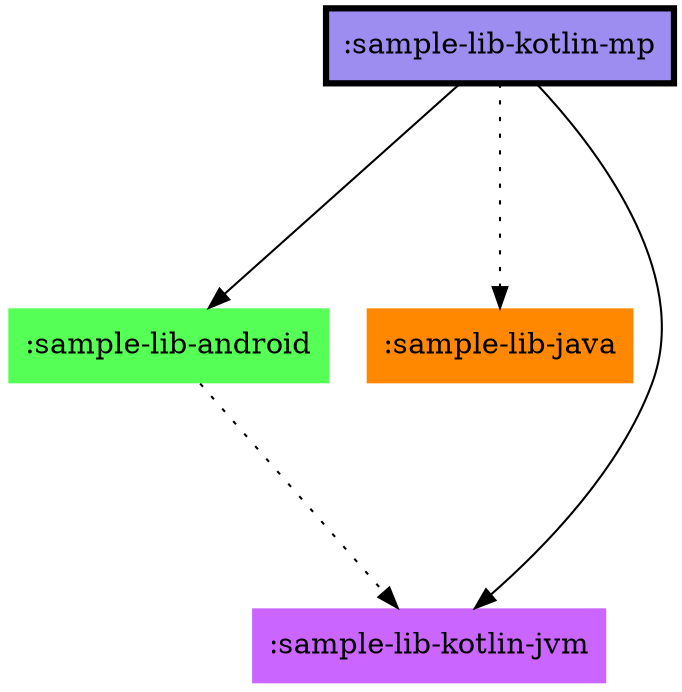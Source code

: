 digraph {
  edge ["dir"="forward","arrowhead"="normal","arrowtail"="none"]
  graph ["dpi"="100","fontsize"="30","ranksep"="1.5","rankdir"="TB"]
  node ["style"="filled"]
  ":sample-lib-android" ["fillcolor"="#55FF55","shape"="none"]
  ":sample-lib-java" ["fillcolor"="#FF8800","shape"="none"]
  ":sample-lib-kotlin-jvm" ["fillcolor"="#CA66FF","shape"="none"]
  ":sample-lib-kotlin-mp" ["fillcolor"="#9D8DF1","color"="black","penwidth"="3","shape"="box"]
  ":sample-lib-android" -> ":sample-lib-kotlin-jvm" ["style"="dotted"]
  ":sample-lib-kotlin-mp" -> ":sample-lib-android"
  ":sample-lib-kotlin-mp" -> ":sample-lib-java" ["style"="dotted"]
  ":sample-lib-kotlin-mp" -> ":sample-lib-kotlin-jvm"
}
